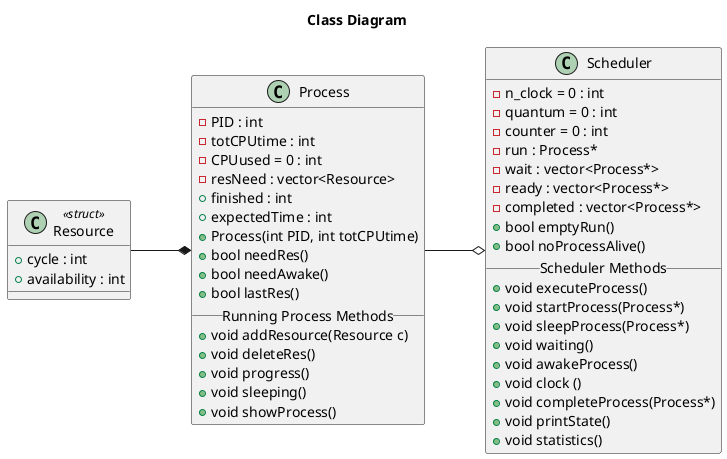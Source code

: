 @startuml
title Class Diagram

left to right direction

class Resource <<struct>> {
    + cycle : int
    + availability : int
}

class Process{
    - PID : int    
    - totCPUtime : int
    - CPUused = 0 : int
    - resNeed : vector<Resource>
    + finished : int
    + expectedTime : int
    + Process(int PID, int totCPUtime)
    + bool needRes()
    + bool needAwake()
    + bool lastRes()
    __ Running Process Methods __
    + void addResource(Resource c)
    + void deleteRes()
    + void progress()
    + void sleeping()
    + void showProcess()
}

Resource --* Process

class Scheduler{
    - n_clock = 0 : int
    - quantum = 0 : int
    - counter = 0 : int
    - run : Process*
    - wait : vector<Process*>
    - ready : vector<Process*>
    - completed : vector<Process*>
    + bool emptyRun()
    + bool noProcessAlive()
    __ Scheduler Methods __
    + void executeProcess()
    + void startProcess(Process*)
    + void sleepProcess(Process*)
    + void waiting()
    + void awakeProcess()
    + void clock ()
    + void completeProcess(Process*)
    + void printState()
    + void statistics()
}

Process --o Scheduler

@enduml